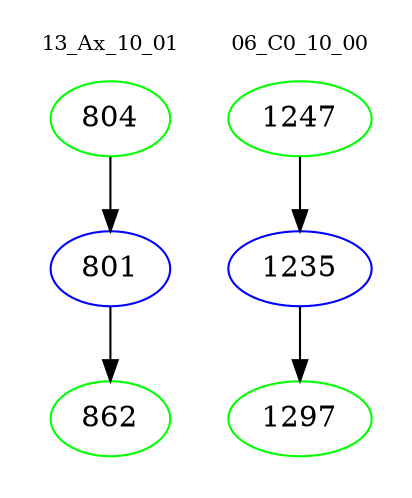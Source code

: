 digraph{
subgraph cluster_0 {
color = white
label = "13_Ax_10_01";
fontsize=10;
T0_804 [label="804", color="green"]
T0_804 -> T0_801 [color="black"]
T0_801 [label="801", color="blue"]
T0_801 -> T0_862 [color="black"]
T0_862 [label="862", color="green"]
}
subgraph cluster_1 {
color = white
label = "06_C0_10_00";
fontsize=10;
T1_1247 [label="1247", color="green"]
T1_1247 -> T1_1235 [color="black"]
T1_1235 [label="1235", color="blue"]
T1_1235 -> T1_1297 [color="black"]
T1_1297 [label="1297", color="green"]
}
}
